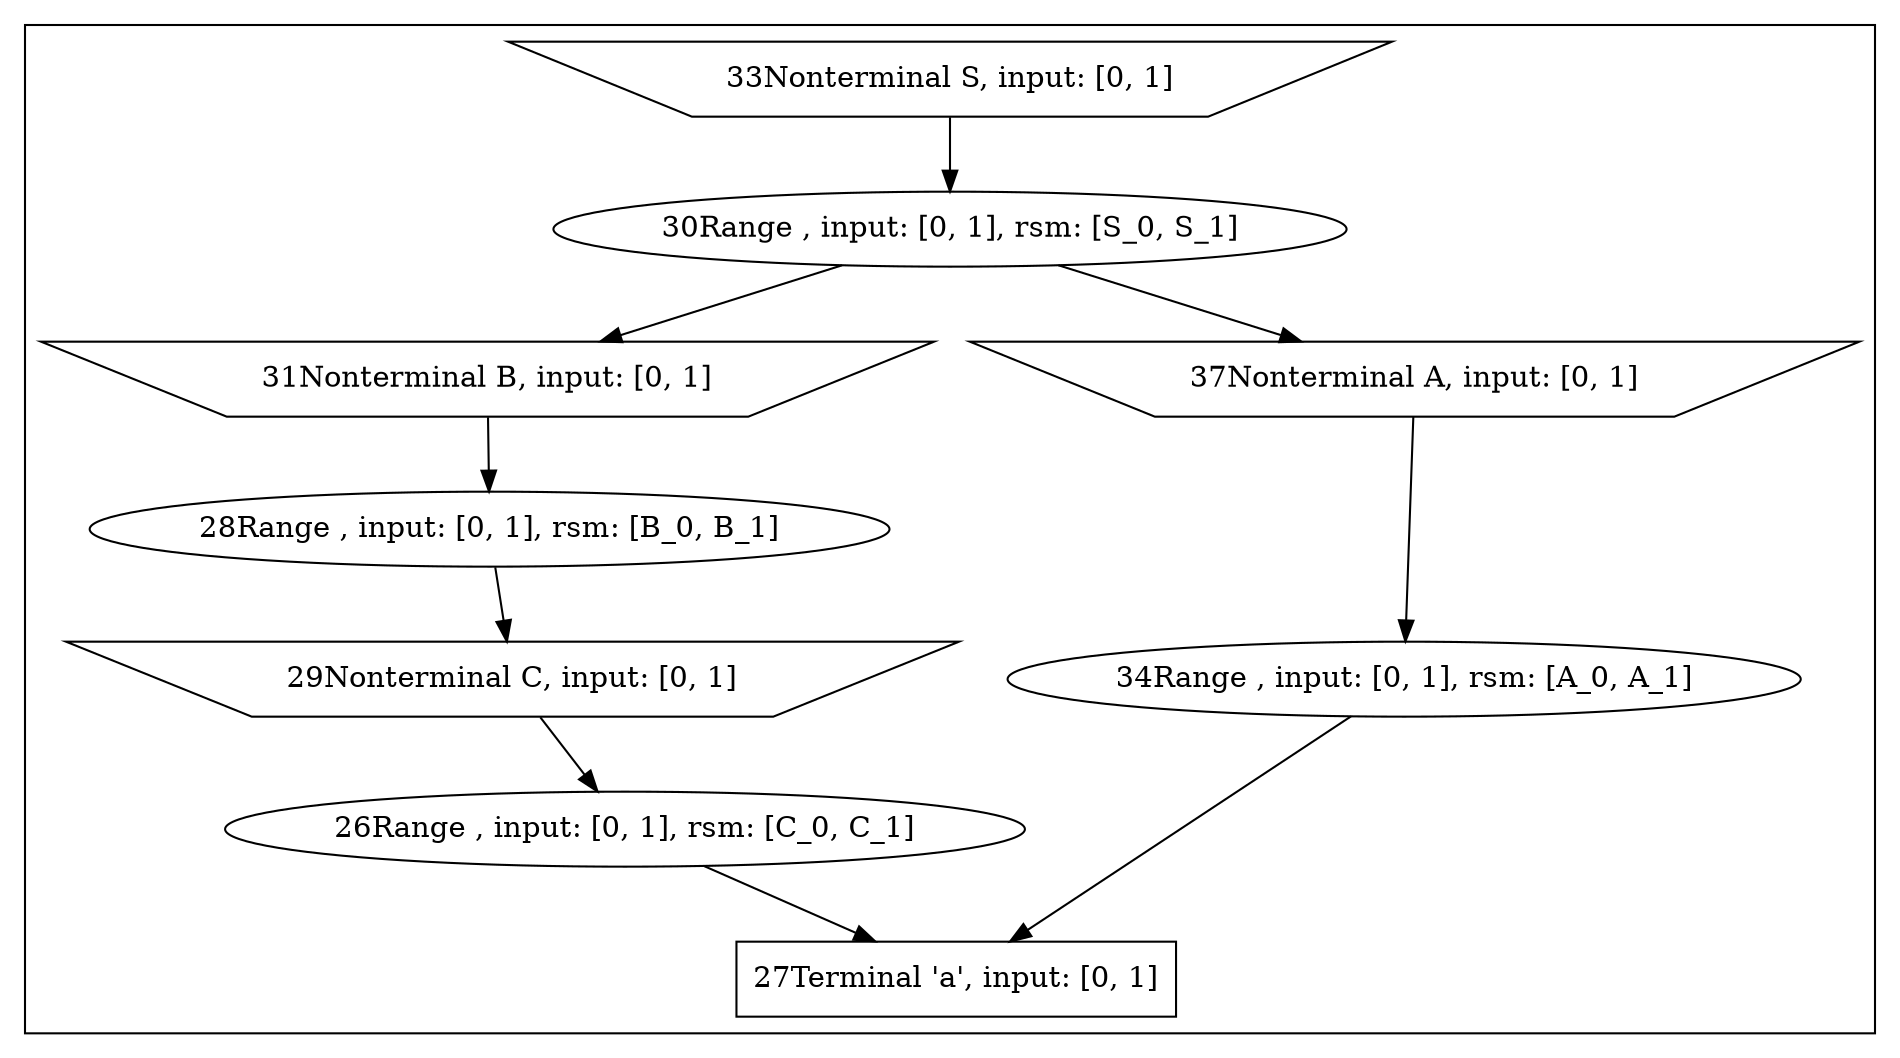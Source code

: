 digraph g {
labelloc="t"
label=""
subgraph cluster_0{
labelloc="t"
_0_0 [label = "26Range , input: [0, 1], rsm: [C_0, C_1]", shape = ellipse]
_0_1 [label = "27Terminal 'a', input: [0, 1]", shape = rectangle]
_0_2 [label = "28Range , input: [0, 1], rsm: [B_0, B_1]", shape = ellipse]
_0_3 [label = "29Nonterminal C, input: [0, 1]", shape = invtrapezium]
_0_4 [label = "30Range , input: [0, 1], rsm: [S_0, S_1]", shape = ellipse]
_0_5 [label = "31Nonterminal B, input: [0, 1]", shape = invtrapezium]
_0_6 [label = "33Nonterminal S, input: [0, 1]", shape = invtrapezium]
_0_7 [label = "34Range , input: [0, 1], rsm: [A_0, A_1]", shape = ellipse]
_0_8 [label = "37Nonterminal A, input: [0, 1]", shape = invtrapezium]
_0_0->_0_1
_0_2->_0_3
_0_3->_0_0
_0_4->_0_5
_0_4->_0_8
_0_5->_0_2
_0_6->_0_4
_0_7->_0_1
_0_8->_0_7
}

}
